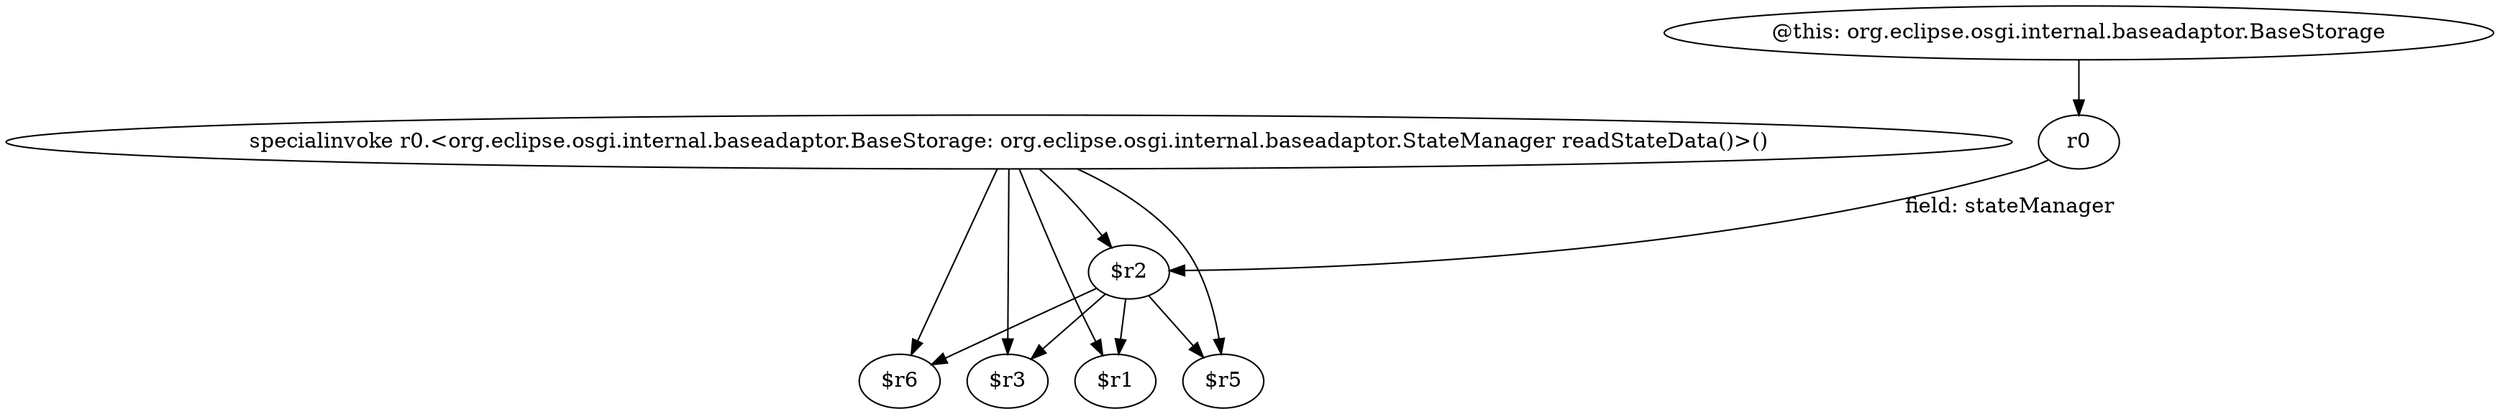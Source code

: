 digraph g {
0[label="specialinvoke r0.<org.eclipse.osgi.internal.baseadaptor.BaseStorage: org.eclipse.osgi.internal.baseadaptor.StateManager readStateData()>()"]
1[label="$r2"]
0->1[label=""]
2[label="$r6"]
0->2[label=""]
1->2[label=""]
3[label="$r5"]
0->3[label=""]
4[label="$r3"]
1->4[label=""]
5[label="$r1"]
0->5[label=""]
6[label="r0"]
6->1[label="field: stateManager"]
7[label="@this: org.eclipse.osgi.internal.baseadaptor.BaseStorage"]
7->6[label=""]
1->5[label=""]
1->3[label=""]
0->4[label=""]
}